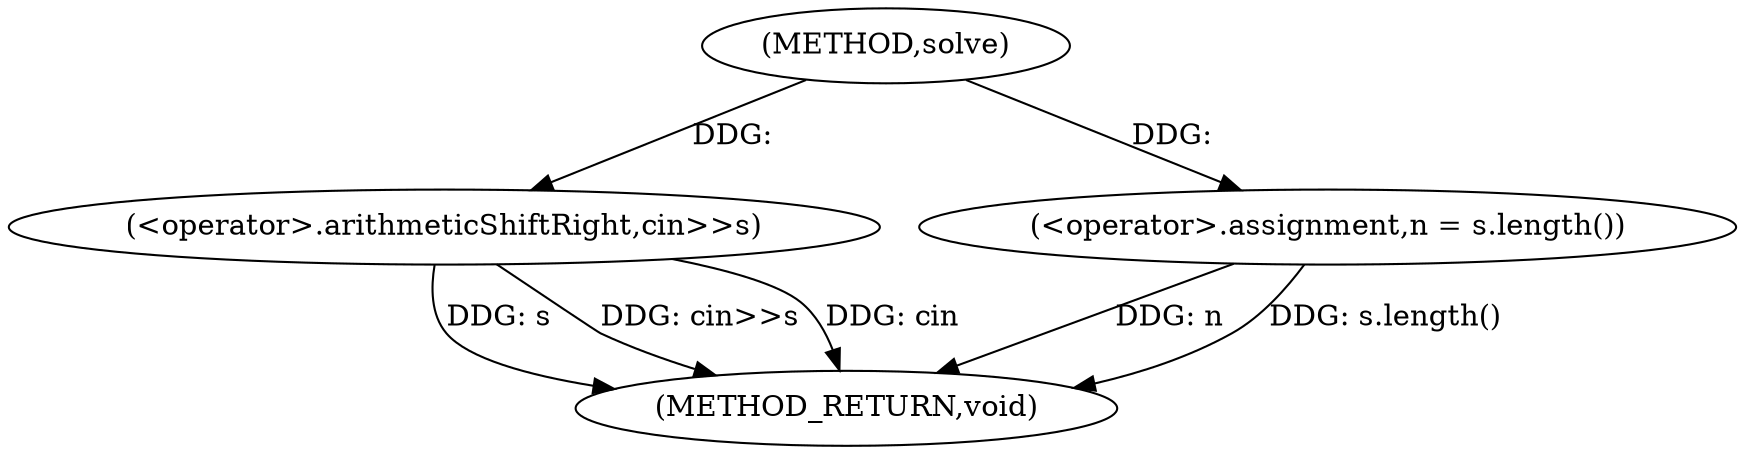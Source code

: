 digraph "solve" {  
"1000294" [label = "(METHOD,solve)" ]
"1000304" [label = "(METHOD_RETURN,void)" ]
"1000297" [label = "(<operator>.arithmeticShiftRight,cin>>s)" ]
"1000301" [label = "(<operator>.assignment,n = s.length())" ]
  "1000297" -> "1000304"  [ label = "DDG: s"] 
  "1000297" -> "1000304"  [ label = "DDG: cin>>s"] 
  "1000301" -> "1000304"  [ label = "DDG: n"] 
  "1000301" -> "1000304"  [ label = "DDG: s.length()"] 
  "1000297" -> "1000304"  [ label = "DDG: cin"] 
  "1000294" -> "1000301"  [ label = "DDG: "] 
  "1000294" -> "1000297"  [ label = "DDG: "] 
}
